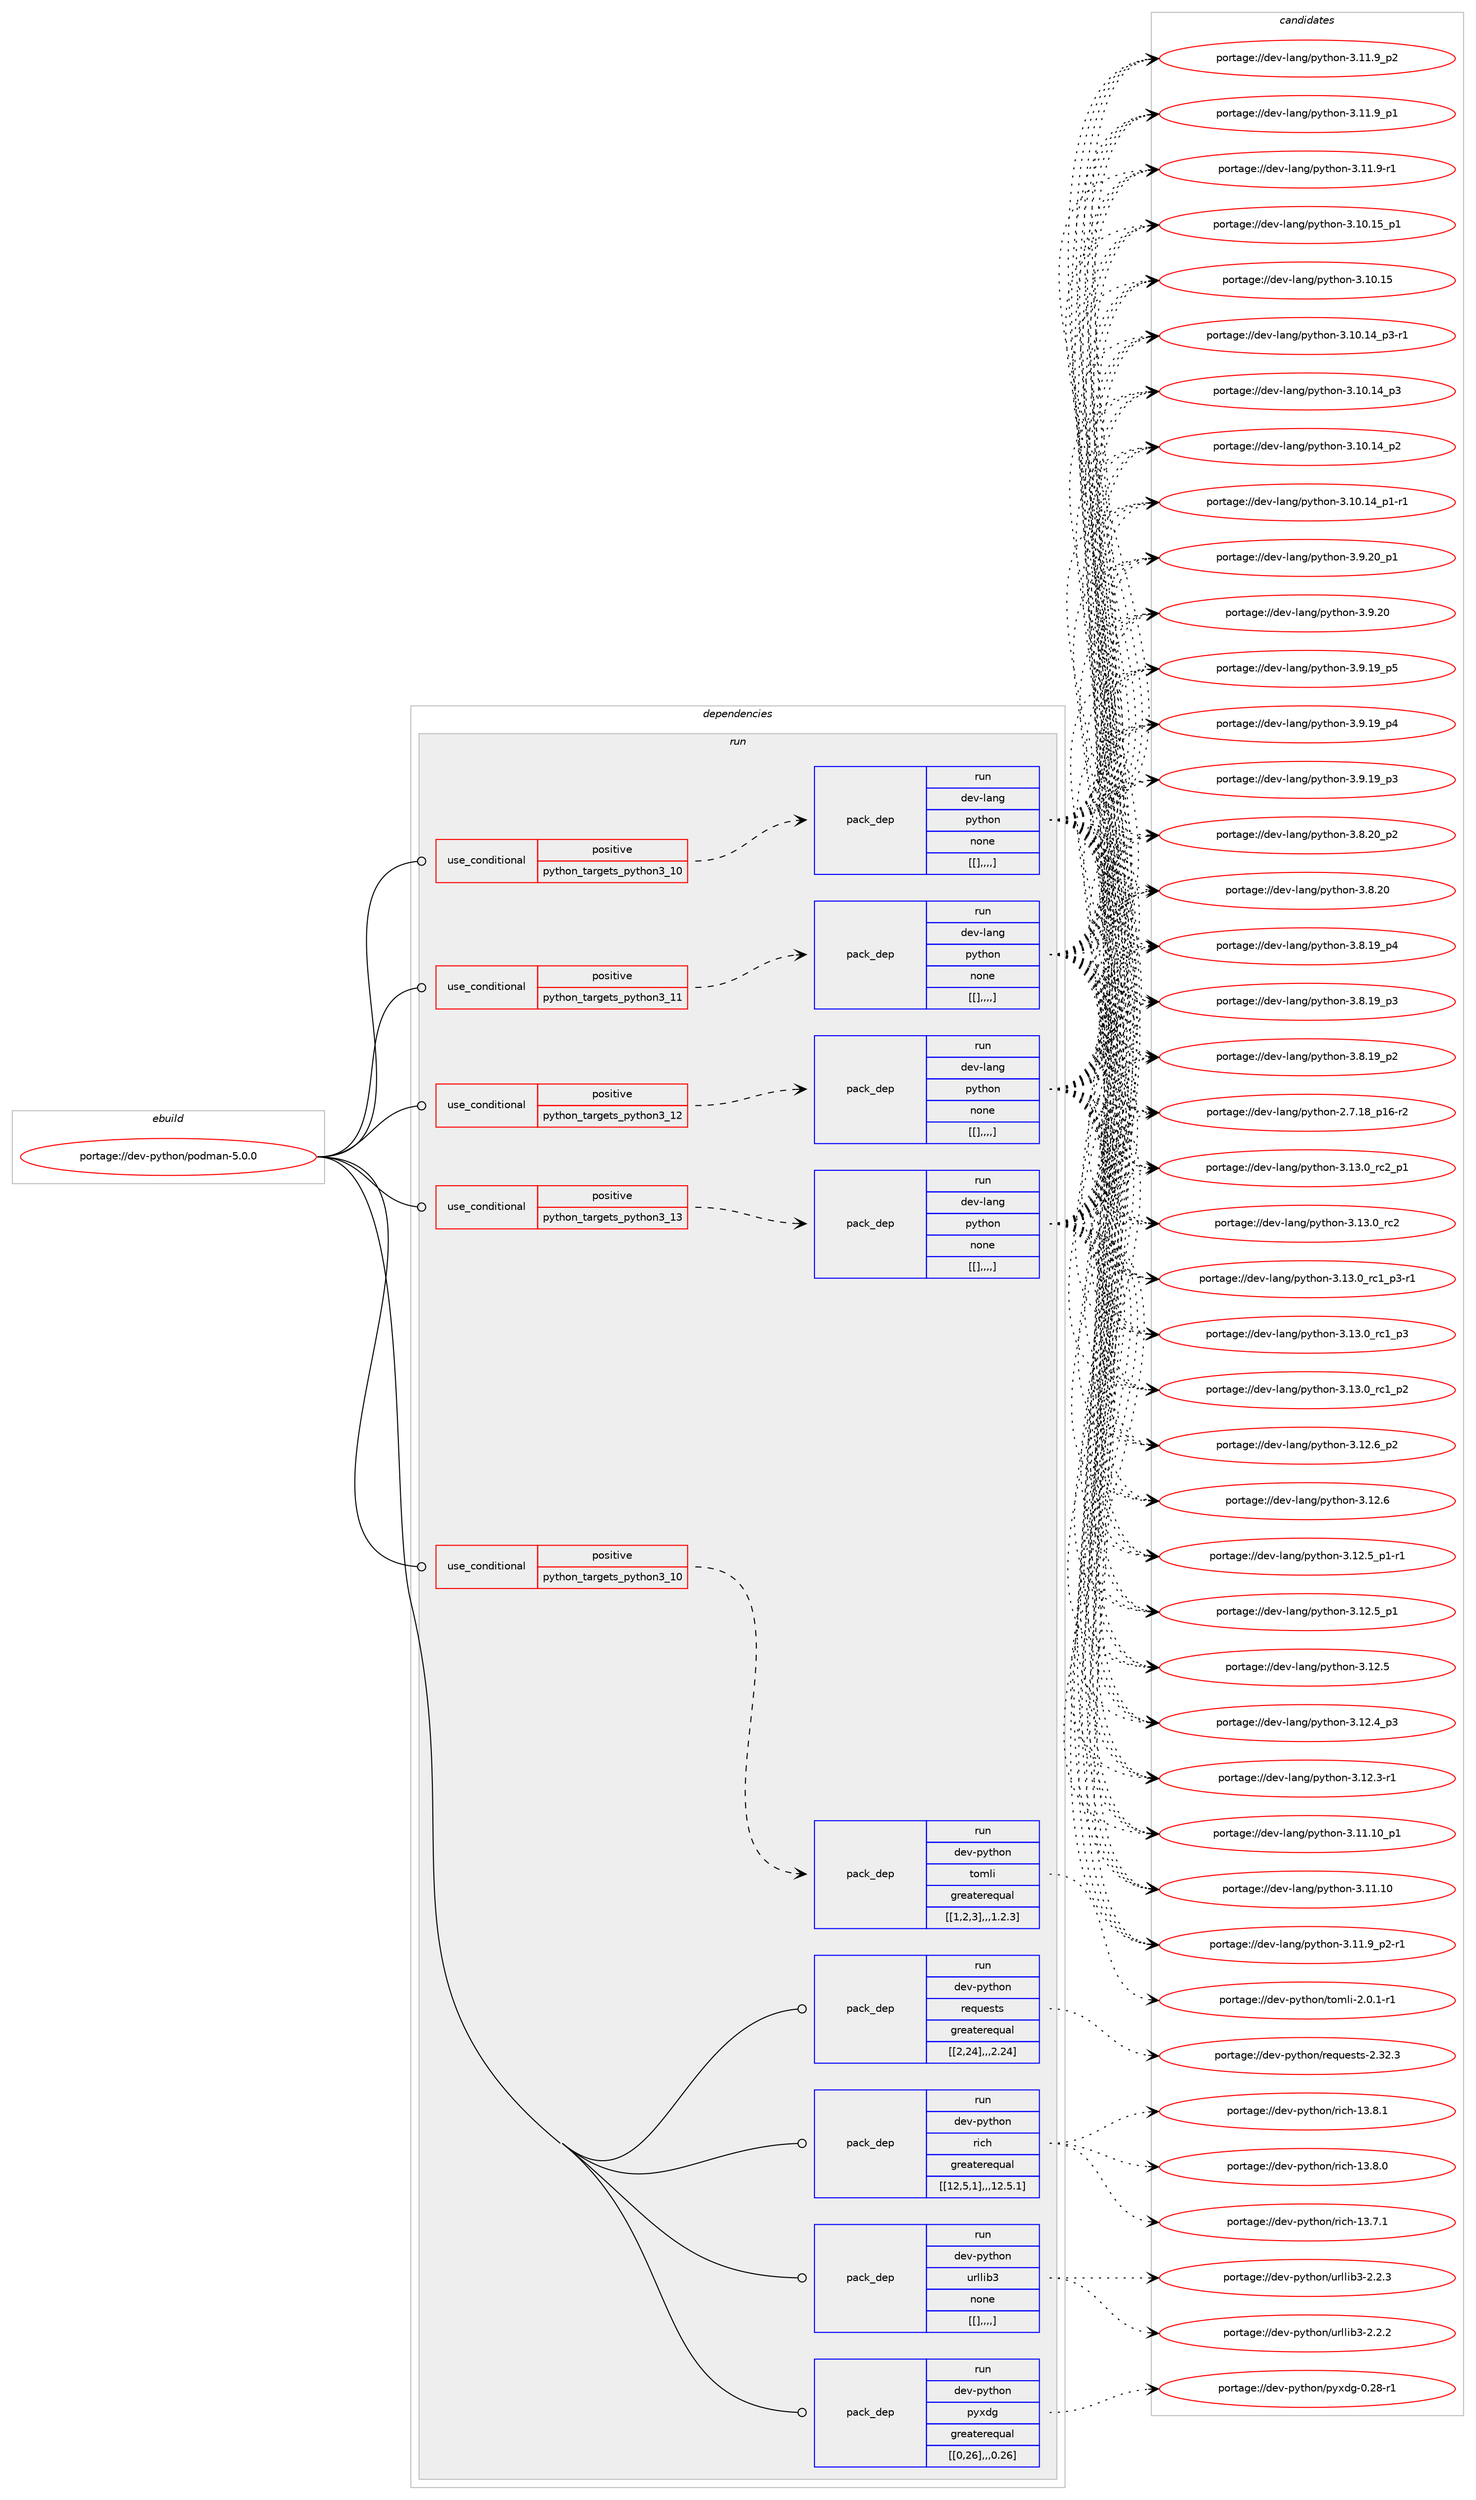 digraph prolog {

# *************
# Graph options
# *************

newrank=true;
concentrate=true;
compound=true;
graph [rankdir=LR,fontname=Helvetica,fontsize=10,ranksep=1.5];#, ranksep=2.5, nodesep=0.2];
edge  [arrowhead=vee];
node  [fontname=Helvetica,fontsize=10];

# **********
# The ebuild
# **********

subgraph cluster_leftcol {
color=gray;
label=<<i>ebuild</i>>;
id [label="portage://dev-python/podman-5.0.0", color=red, width=4, href="../dev-python/podman-5.0.0.svg"];
}

# ****************
# The dependencies
# ****************

subgraph cluster_midcol {
color=gray;
label=<<i>dependencies</i>>;
subgraph cluster_compile {
fillcolor="#eeeeee";
style=filled;
label=<<i>compile</i>>;
}
subgraph cluster_compileandrun {
fillcolor="#eeeeee";
style=filled;
label=<<i>compile and run</i>>;
}
subgraph cluster_run {
fillcolor="#eeeeee";
style=filled;
label=<<i>run</i>>;
subgraph cond37554 {
dependency157190 [label=<<TABLE BORDER="0" CELLBORDER="1" CELLSPACING="0" CELLPADDING="4"><TR><TD ROWSPAN="3" CELLPADDING="10">use_conditional</TD></TR><TR><TD>positive</TD></TR><TR><TD>python_targets_python3_10</TD></TR></TABLE>>, shape=none, color=red];
subgraph pack118419 {
dependency157191 [label=<<TABLE BORDER="0" CELLBORDER="1" CELLSPACING="0" CELLPADDING="4" WIDTH="220"><TR><TD ROWSPAN="6" CELLPADDING="30">pack_dep</TD></TR><TR><TD WIDTH="110">run</TD></TR><TR><TD>dev-lang</TD></TR><TR><TD>python</TD></TR><TR><TD>none</TD></TR><TR><TD>[[],,,,]</TD></TR></TABLE>>, shape=none, color=blue];
}
dependency157190:e -> dependency157191:w [weight=20,style="dashed",arrowhead="vee"];
}
id:e -> dependency157190:w [weight=20,style="solid",arrowhead="odot"];
subgraph cond37555 {
dependency157192 [label=<<TABLE BORDER="0" CELLBORDER="1" CELLSPACING="0" CELLPADDING="4"><TR><TD ROWSPAN="3" CELLPADDING="10">use_conditional</TD></TR><TR><TD>positive</TD></TR><TR><TD>python_targets_python3_10</TD></TR></TABLE>>, shape=none, color=red];
subgraph pack118420 {
dependency157193 [label=<<TABLE BORDER="0" CELLBORDER="1" CELLSPACING="0" CELLPADDING="4" WIDTH="220"><TR><TD ROWSPAN="6" CELLPADDING="30">pack_dep</TD></TR><TR><TD WIDTH="110">run</TD></TR><TR><TD>dev-python</TD></TR><TR><TD>tomli</TD></TR><TR><TD>greaterequal</TD></TR><TR><TD>[[1,2,3],,,1.2.3]</TD></TR></TABLE>>, shape=none, color=blue];
}
dependency157192:e -> dependency157193:w [weight=20,style="dashed",arrowhead="vee"];
}
id:e -> dependency157192:w [weight=20,style="solid",arrowhead="odot"];
subgraph cond37556 {
dependency157194 [label=<<TABLE BORDER="0" CELLBORDER="1" CELLSPACING="0" CELLPADDING="4"><TR><TD ROWSPAN="3" CELLPADDING="10">use_conditional</TD></TR><TR><TD>positive</TD></TR><TR><TD>python_targets_python3_11</TD></TR></TABLE>>, shape=none, color=red];
subgraph pack118421 {
dependency157195 [label=<<TABLE BORDER="0" CELLBORDER="1" CELLSPACING="0" CELLPADDING="4" WIDTH="220"><TR><TD ROWSPAN="6" CELLPADDING="30">pack_dep</TD></TR><TR><TD WIDTH="110">run</TD></TR><TR><TD>dev-lang</TD></TR><TR><TD>python</TD></TR><TR><TD>none</TD></TR><TR><TD>[[],,,,]</TD></TR></TABLE>>, shape=none, color=blue];
}
dependency157194:e -> dependency157195:w [weight=20,style="dashed",arrowhead="vee"];
}
id:e -> dependency157194:w [weight=20,style="solid",arrowhead="odot"];
subgraph cond37557 {
dependency157196 [label=<<TABLE BORDER="0" CELLBORDER="1" CELLSPACING="0" CELLPADDING="4"><TR><TD ROWSPAN="3" CELLPADDING="10">use_conditional</TD></TR><TR><TD>positive</TD></TR><TR><TD>python_targets_python3_12</TD></TR></TABLE>>, shape=none, color=red];
subgraph pack118422 {
dependency157197 [label=<<TABLE BORDER="0" CELLBORDER="1" CELLSPACING="0" CELLPADDING="4" WIDTH="220"><TR><TD ROWSPAN="6" CELLPADDING="30">pack_dep</TD></TR><TR><TD WIDTH="110">run</TD></TR><TR><TD>dev-lang</TD></TR><TR><TD>python</TD></TR><TR><TD>none</TD></TR><TR><TD>[[],,,,]</TD></TR></TABLE>>, shape=none, color=blue];
}
dependency157196:e -> dependency157197:w [weight=20,style="dashed",arrowhead="vee"];
}
id:e -> dependency157196:w [weight=20,style="solid",arrowhead="odot"];
subgraph cond37558 {
dependency157198 [label=<<TABLE BORDER="0" CELLBORDER="1" CELLSPACING="0" CELLPADDING="4"><TR><TD ROWSPAN="3" CELLPADDING="10">use_conditional</TD></TR><TR><TD>positive</TD></TR><TR><TD>python_targets_python3_13</TD></TR></TABLE>>, shape=none, color=red];
subgraph pack118423 {
dependency157199 [label=<<TABLE BORDER="0" CELLBORDER="1" CELLSPACING="0" CELLPADDING="4" WIDTH="220"><TR><TD ROWSPAN="6" CELLPADDING="30">pack_dep</TD></TR><TR><TD WIDTH="110">run</TD></TR><TR><TD>dev-lang</TD></TR><TR><TD>python</TD></TR><TR><TD>none</TD></TR><TR><TD>[[],,,,]</TD></TR></TABLE>>, shape=none, color=blue];
}
dependency157198:e -> dependency157199:w [weight=20,style="dashed",arrowhead="vee"];
}
id:e -> dependency157198:w [weight=20,style="solid",arrowhead="odot"];
subgraph pack118424 {
dependency157200 [label=<<TABLE BORDER="0" CELLBORDER="1" CELLSPACING="0" CELLPADDING="4" WIDTH="220"><TR><TD ROWSPAN="6" CELLPADDING="30">pack_dep</TD></TR><TR><TD WIDTH="110">run</TD></TR><TR><TD>dev-python</TD></TR><TR><TD>pyxdg</TD></TR><TR><TD>greaterequal</TD></TR><TR><TD>[[0,26],,,0.26]</TD></TR></TABLE>>, shape=none, color=blue];
}
id:e -> dependency157200:w [weight=20,style="solid",arrowhead="odot"];
subgraph pack118425 {
dependency157201 [label=<<TABLE BORDER="0" CELLBORDER="1" CELLSPACING="0" CELLPADDING="4" WIDTH="220"><TR><TD ROWSPAN="6" CELLPADDING="30">pack_dep</TD></TR><TR><TD WIDTH="110">run</TD></TR><TR><TD>dev-python</TD></TR><TR><TD>requests</TD></TR><TR><TD>greaterequal</TD></TR><TR><TD>[[2,24],,,2.24]</TD></TR></TABLE>>, shape=none, color=blue];
}
id:e -> dependency157201:w [weight=20,style="solid",arrowhead="odot"];
subgraph pack118426 {
dependency157202 [label=<<TABLE BORDER="0" CELLBORDER="1" CELLSPACING="0" CELLPADDING="4" WIDTH="220"><TR><TD ROWSPAN="6" CELLPADDING="30">pack_dep</TD></TR><TR><TD WIDTH="110">run</TD></TR><TR><TD>dev-python</TD></TR><TR><TD>rich</TD></TR><TR><TD>greaterequal</TD></TR><TR><TD>[[12,5,1],,,12.5.1]</TD></TR></TABLE>>, shape=none, color=blue];
}
id:e -> dependency157202:w [weight=20,style="solid",arrowhead="odot"];
subgraph pack118427 {
dependency157203 [label=<<TABLE BORDER="0" CELLBORDER="1" CELLSPACING="0" CELLPADDING="4" WIDTH="220"><TR><TD ROWSPAN="6" CELLPADDING="30">pack_dep</TD></TR><TR><TD WIDTH="110">run</TD></TR><TR><TD>dev-python</TD></TR><TR><TD>urllib3</TD></TR><TR><TD>none</TD></TR><TR><TD>[[],,,,]</TD></TR></TABLE>>, shape=none, color=blue];
}
id:e -> dependency157203:w [weight=20,style="solid",arrowhead="odot"];
}
}

# **************
# The candidates
# **************

subgraph cluster_choices {
rank=same;
color=gray;
label=<<i>candidates</i>>;

subgraph choice118419 {
color=black;
nodesep=1;
choice100101118451089711010347112121116104111110455146495146489511499509511249 [label="portage://dev-lang/python-3.13.0_rc2_p1", color=red, width=4,href="../dev-lang/python-3.13.0_rc2_p1.svg"];
choice10010111845108971101034711212111610411111045514649514648951149950 [label="portage://dev-lang/python-3.13.0_rc2", color=red, width=4,href="../dev-lang/python-3.13.0_rc2.svg"];
choice1001011184510897110103471121211161041111104551464951464895114994995112514511449 [label="portage://dev-lang/python-3.13.0_rc1_p3-r1", color=red, width=4,href="../dev-lang/python-3.13.0_rc1_p3-r1.svg"];
choice100101118451089711010347112121116104111110455146495146489511499499511251 [label="portage://dev-lang/python-3.13.0_rc1_p3", color=red, width=4,href="../dev-lang/python-3.13.0_rc1_p3.svg"];
choice100101118451089711010347112121116104111110455146495146489511499499511250 [label="portage://dev-lang/python-3.13.0_rc1_p2", color=red, width=4,href="../dev-lang/python-3.13.0_rc1_p2.svg"];
choice100101118451089711010347112121116104111110455146495046549511250 [label="portage://dev-lang/python-3.12.6_p2", color=red, width=4,href="../dev-lang/python-3.12.6_p2.svg"];
choice10010111845108971101034711212111610411111045514649504654 [label="portage://dev-lang/python-3.12.6", color=red, width=4,href="../dev-lang/python-3.12.6.svg"];
choice1001011184510897110103471121211161041111104551464950465395112494511449 [label="portage://dev-lang/python-3.12.5_p1-r1", color=red, width=4,href="../dev-lang/python-3.12.5_p1-r1.svg"];
choice100101118451089711010347112121116104111110455146495046539511249 [label="portage://dev-lang/python-3.12.5_p1", color=red, width=4,href="../dev-lang/python-3.12.5_p1.svg"];
choice10010111845108971101034711212111610411111045514649504653 [label="portage://dev-lang/python-3.12.5", color=red, width=4,href="../dev-lang/python-3.12.5.svg"];
choice100101118451089711010347112121116104111110455146495046529511251 [label="portage://dev-lang/python-3.12.4_p3", color=red, width=4,href="../dev-lang/python-3.12.4_p3.svg"];
choice100101118451089711010347112121116104111110455146495046514511449 [label="portage://dev-lang/python-3.12.3-r1", color=red, width=4,href="../dev-lang/python-3.12.3-r1.svg"];
choice10010111845108971101034711212111610411111045514649494649489511249 [label="portage://dev-lang/python-3.11.10_p1", color=red, width=4,href="../dev-lang/python-3.11.10_p1.svg"];
choice1001011184510897110103471121211161041111104551464949464948 [label="portage://dev-lang/python-3.11.10", color=red, width=4,href="../dev-lang/python-3.11.10.svg"];
choice1001011184510897110103471121211161041111104551464949465795112504511449 [label="portage://dev-lang/python-3.11.9_p2-r1", color=red, width=4,href="../dev-lang/python-3.11.9_p2-r1.svg"];
choice100101118451089711010347112121116104111110455146494946579511250 [label="portage://dev-lang/python-3.11.9_p2", color=red, width=4,href="../dev-lang/python-3.11.9_p2.svg"];
choice100101118451089711010347112121116104111110455146494946579511249 [label="portage://dev-lang/python-3.11.9_p1", color=red, width=4,href="../dev-lang/python-3.11.9_p1.svg"];
choice100101118451089711010347112121116104111110455146494946574511449 [label="portage://dev-lang/python-3.11.9-r1", color=red, width=4,href="../dev-lang/python-3.11.9-r1.svg"];
choice10010111845108971101034711212111610411111045514649484649539511249 [label="portage://dev-lang/python-3.10.15_p1", color=red, width=4,href="../dev-lang/python-3.10.15_p1.svg"];
choice1001011184510897110103471121211161041111104551464948464953 [label="portage://dev-lang/python-3.10.15", color=red, width=4,href="../dev-lang/python-3.10.15.svg"];
choice100101118451089711010347112121116104111110455146494846495295112514511449 [label="portage://dev-lang/python-3.10.14_p3-r1", color=red, width=4,href="../dev-lang/python-3.10.14_p3-r1.svg"];
choice10010111845108971101034711212111610411111045514649484649529511251 [label="portage://dev-lang/python-3.10.14_p3", color=red, width=4,href="../dev-lang/python-3.10.14_p3.svg"];
choice10010111845108971101034711212111610411111045514649484649529511250 [label="portage://dev-lang/python-3.10.14_p2", color=red, width=4,href="../dev-lang/python-3.10.14_p2.svg"];
choice100101118451089711010347112121116104111110455146494846495295112494511449 [label="portage://dev-lang/python-3.10.14_p1-r1", color=red, width=4,href="../dev-lang/python-3.10.14_p1-r1.svg"];
choice100101118451089711010347112121116104111110455146574650489511249 [label="portage://dev-lang/python-3.9.20_p1", color=red, width=4,href="../dev-lang/python-3.9.20_p1.svg"];
choice10010111845108971101034711212111610411111045514657465048 [label="portage://dev-lang/python-3.9.20", color=red, width=4,href="../dev-lang/python-3.9.20.svg"];
choice100101118451089711010347112121116104111110455146574649579511253 [label="portage://dev-lang/python-3.9.19_p5", color=red, width=4,href="../dev-lang/python-3.9.19_p5.svg"];
choice100101118451089711010347112121116104111110455146574649579511252 [label="portage://dev-lang/python-3.9.19_p4", color=red, width=4,href="../dev-lang/python-3.9.19_p4.svg"];
choice100101118451089711010347112121116104111110455146574649579511251 [label="portage://dev-lang/python-3.9.19_p3", color=red, width=4,href="../dev-lang/python-3.9.19_p3.svg"];
choice100101118451089711010347112121116104111110455146564650489511250 [label="portage://dev-lang/python-3.8.20_p2", color=red, width=4,href="../dev-lang/python-3.8.20_p2.svg"];
choice10010111845108971101034711212111610411111045514656465048 [label="portage://dev-lang/python-3.8.20", color=red, width=4,href="../dev-lang/python-3.8.20.svg"];
choice100101118451089711010347112121116104111110455146564649579511252 [label="portage://dev-lang/python-3.8.19_p4", color=red, width=4,href="../dev-lang/python-3.8.19_p4.svg"];
choice100101118451089711010347112121116104111110455146564649579511251 [label="portage://dev-lang/python-3.8.19_p3", color=red, width=4,href="../dev-lang/python-3.8.19_p3.svg"];
choice100101118451089711010347112121116104111110455146564649579511250 [label="portage://dev-lang/python-3.8.19_p2", color=red, width=4,href="../dev-lang/python-3.8.19_p2.svg"];
choice100101118451089711010347112121116104111110455046554649569511249544511450 [label="portage://dev-lang/python-2.7.18_p16-r2", color=red, width=4,href="../dev-lang/python-2.7.18_p16-r2.svg"];
dependency157191:e -> choice100101118451089711010347112121116104111110455146495146489511499509511249:w [style=dotted,weight="100"];
dependency157191:e -> choice10010111845108971101034711212111610411111045514649514648951149950:w [style=dotted,weight="100"];
dependency157191:e -> choice1001011184510897110103471121211161041111104551464951464895114994995112514511449:w [style=dotted,weight="100"];
dependency157191:e -> choice100101118451089711010347112121116104111110455146495146489511499499511251:w [style=dotted,weight="100"];
dependency157191:e -> choice100101118451089711010347112121116104111110455146495146489511499499511250:w [style=dotted,weight="100"];
dependency157191:e -> choice100101118451089711010347112121116104111110455146495046549511250:w [style=dotted,weight="100"];
dependency157191:e -> choice10010111845108971101034711212111610411111045514649504654:w [style=dotted,weight="100"];
dependency157191:e -> choice1001011184510897110103471121211161041111104551464950465395112494511449:w [style=dotted,weight="100"];
dependency157191:e -> choice100101118451089711010347112121116104111110455146495046539511249:w [style=dotted,weight="100"];
dependency157191:e -> choice10010111845108971101034711212111610411111045514649504653:w [style=dotted,weight="100"];
dependency157191:e -> choice100101118451089711010347112121116104111110455146495046529511251:w [style=dotted,weight="100"];
dependency157191:e -> choice100101118451089711010347112121116104111110455146495046514511449:w [style=dotted,weight="100"];
dependency157191:e -> choice10010111845108971101034711212111610411111045514649494649489511249:w [style=dotted,weight="100"];
dependency157191:e -> choice1001011184510897110103471121211161041111104551464949464948:w [style=dotted,weight="100"];
dependency157191:e -> choice1001011184510897110103471121211161041111104551464949465795112504511449:w [style=dotted,weight="100"];
dependency157191:e -> choice100101118451089711010347112121116104111110455146494946579511250:w [style=dotted,weight="100"];
dependency157191:e -> choice100101118451089711010347112121116104111110455146494946579511249:w [style=dotted,weight="100"];
dependency157191:e -> choice100101118451089711010347112121116104111110455146494946574511449:w [style=dotted,weight="100"];
dependency157191:e -> choice10010111845108971101034711212111610411111045514649484649539511249:w [style=dotted,weight="100"];
dependency157191:e -> choice1001011184510897110103471121211161041111104551464948464953:w [style=dotted,weight="100"];
dependency157191:e -> choice100101118451089711010347112121116104111110455146494846495295112514511449:w [style=dotted,weight="100"];
dependency157191:e -> choice10010111845108971101034711212111610411111045514649484649529511251:w [style=dotted,weight="100"];
dependency157191:e -> choice10010111845108971101034711212111610411111045514649484649529511250:w [style=dotted,weight="100"];
dependency157191:e -> choice100101118451089711010347112121116104111110455146494846495295112494511449:w [style=dotted,weight="100"];
dependency157191:e -> choice100101118451089711010347112121116104111110455146574650489511249:w [style=dotted,weight="100"];
dependency157191:e -> choice10010111845108971101034711212111610411111045514657465048:w [style=dotted,weight="100"];
dependency157191:e -> choice100101118451089711010347112121116104111110455146574649579511253:w [style=dotted,weight="100"];
dependency157191:e -> choice100101118451089711010347112121116104111110455146574649579511252:w [style=dotted,weight="100"];
dependency157191:e -> choice100101118451089711010347112121116104111110455146574649579511251:w [style=dotted,weight="100"];
dependency157191:e -> choice100101118451089711010347112121116104111110455146564650489511250:w [style=dotted,weight="100"];
dependency157191:e -> choice10010111845108971101034711212111610411111045514656465048:w [style=dotted,weight="100"];
dependency157191:e -> choice100101118451089711010347112121116104111110455146564649579511252:w [style=dotted,weight="100"];
dependency157191:e -> choice100101118451089711010347112121116104111110455146564649579511251:w [style=dotted,weight="100"];
dependency157191:e -> choice100101118451089711010347112121116104111110455146564649579511250:w [style=dotted,weight="100"];
dependency157191:e -> choice100101118451089711010347112121116104111110455046554649569511249544511450:w [style=dotted,weight="100"];
}
subgraph choice118420 {
color=black;
nodesep=1;
choice10010111845112121116104111110471161111091081054550464846494511449 [label="portage://dev-python/tomli-2.0.1-r1", color=red, width=4,href="../dev-python/tomli-2.0.1-r1.svg"];
dependency157193:e -> choice10010111845112121116104111110471161111091081054550464846494511449:w [style=dotted,weight="100"];
}
subgraph choice118421 {
color=black;
nodesep=1;
choice100101118451089711010347112121116104111110455146495146489511499509511249 [label="portage://dev-lang/python-3.13.0_rc2_p1", color=red, width=4,href="../dev-lang/python-3.13.0_rc2_p1.svg"];
choice10010111845108971101034711212111610411111045514649514648951149950 [label="portage://dev-lang/python-3.13.0_rc2", color=red, width=4,href="../dev-lang/python-3.13.0_rc2.svg"];
choice1001011184510897110103471121211161041111104551464951464895114994995112514511449 [label="portage://dev-lang/python-3.13.0_rc1_p3-r1", color=red, width=4,href="../dev-lang/python-3.13.0_rc1_p3-r1.svg"];
choice100101118451089711010347112121116104111110455146495146489511499499511251 [label="portage://dev-lang/python-3.13.0_rc1_p3", color=red, width=4,href="../dev-lang/python-3.13.0_rc1_p3.svg"];
choice100101118451089711010347112121116104111110455146495146489511499499511250 [label="portage://dev-lang/python-3.13.0_rc1_p2", color=red, width=4,href="../dev-lang/python-3.13.0_rc1_p2.svg"];
choice100101118451089711010347112121116104111110455146495046549511250 [label="portage://dev-lang/python-3.12.6_p2", color=red, width=4,href="../dev-lang/python-3.12.6_p2.svg"];
choice10010111845108971101034711212111610411111045514649504654 [label="portage://dev-lang/python-3.12.6", color=red, width=4,href="../dev-lang/python-3.12.6.svg"];
choice1001011184510897110103471121211161041111104551464950465395112494511449 [label="portage://dev-lang/python-3.12.5_p1-r1", color=red, width=4,href="../dev-lang/python-3.12.5_p1-r1.svg"];
choice100101118451089711010347112121116104111110455146495046539511249 [label="portage://dev-lang/python-3.12.5_p1", color=red, width=4,href="../dev-lang/python-3.12.5_p1.svg"];
choice10010111845108971101034711212111610411111045514649504653 [label="portage://dev-lang/python-3.12.5", color=red, width=4,href="../dev-lang/python-3.12.5.svg"];
choice100101118451089711010347112121116104111110455146495046529511251 [label="portage://dev-lang/python-3.12.4_p3", color=red, width=4,href="../dev-lang/python-3.12.4_p3.svg"];
choice100101118451089711010347112121116104111110455146495046514511449 [label="portage://dev-lang/python-3.12.3-r1", color=red, width=4,href="../dev-lang/python-3.12.3-r1.svg"];
choice10010111845108971101034711212111610411111045514649494649489511249 [label="portage://dev-lang/python-3.11.10_p1", color=red, width=4,href="../dev-lang/python-3.11.10_p1.svg"];
choice1001011184510897110103471121211161041111104551464949464948 [label="portage://dev-lang/python-3.11.10", color=red, width=4,href="../dev-lang/python-3.11.10.svg"];
choice1001011184510897110103471121211161041111104551464949465795112504511449 [label="portage://dev-lang/python-3.11.9_p2-r1", color=red, width=4,href="../dev-lang/python-3.11.9_p2-r1.svg"];
choice100101118451089711010347112121116104111110455146494946579511250 [label="portage://dev-lang/python-3.11.9_p2", color=red, width=4,href="../dev-lang/python-3.11.9_p2.svg"];
choice100101118451089711010347112121116104111110455146494946579511249 [label="portage://dev-lang/python-3.11.9_p1", color=red, width=4,href="../dev-lang/python-3.11.9_p1.svg"];
choice100101118451089711010347112121116104111110455146494946574511449 [label="portage://dev-lang/python-3.11.9-r1", color=red, width=4,href="../dev-lang/python-3.11.9-r1.svg"];
choice10010111845108971101034711212111610411111045514649484649539511249 [label="portage://dev-lang/python-3.10.15_p1", color=red, width=4,href="../dev-lang/python-3.10.15_p1.svg"];
choice1001011184510897110103471121211161041111104551464948464953 [label="portage://dev-lang/python-3.10.15", color=red, width=4,href="../dev-lang/python-3.10.15.svg"];
choice100101118451089711010347112121116104111110455146494846495295112514511449 [label="portage://dev-lang/python-3.10.14_p3-r1", color=red, width=4,href="../dev-lang/python-3.10.14_p3-r1.svg"];
choice10010111845108971101034711212111610411111045514649484649529511251 [label="portage://dev-lang/python-3.10.14_p3", color=red, width=4,href="../dev-lang/python-3.10.14_p3.svg"];
choice10010111845108971101034711212111610411111045514649484649529511250 [label="portage://dev-lang/python-3.10.14_p2", color=red, width=4,href="../dev-lang/python-3.10.14_p2.svg"];
choice100101118451089711010347112121116104111110455146494846495295112494511449 [label="portage://dev-lang/python-3.10.14_p1-r1", color=red, width=4,href="../dev-lang/python-3.10.14_p1-r1.svg"];
choice100101118451089711010347112121116104111110455146574650489511249 [label="portage://dev-lang/python-3.9.20_p1", color=red, width=4,href="../dev-lang/python-3.9.20_p1.svg"];
choice10010111845108971101034711212111610411111045514657465048 [label="portage://dev-lang/python-3.9.20", color=red, width=4,href="../dev-lang/python-3.9.20.svg"];
choice100101118451089711010347112121116104111110455146574649579511253 [label="portage://dev-lang/python-3.9.19_p5", color=red, width=4,href="../dev-lang/python-3.9.19_p5.svg"];
choice100101118451089711010347112121116104111110455146574649579511252 [label="portage://dev-lang/python-3.9.19_p4", color=red, width=4,href="../dev-lang/python-3.9.19_p4.svg"];
choice100101118451089711010347112121116104111110455146574649579511251 [label="portage://dev-lang/python-3.9.19_p3", color=red, width=4,href="../dev-lang/python-3.9.19_p3.svg"];
choice100101118451089711010347112121116104111110455146564650489511250 [label="portage://dev-lang/python-3.8.20_p2", color=red, width=4,href="../dev-lang/python-3.8.20_p2.svg"];
choice10010111845108971101034711212111610411111045514656465048 [label="portage://dev-lang/python-3.8.20", color=red, width=4,href="../dev-lang/python-3.8.20.svg"];
choice100101118451089711010347112121116104111110455146564649579511252 [label="portage://dev-lang/python-3.8.19_p4", color=red, width=4,href="../dev-lang/python-3.8.19_p4.svg"];
choice100101118451089711010347112121116104111110455146564649579511251 [label="portage://dev-lang/python-3.8.19_p3", color=red, width=4,href="../dev-lang/python-3.8.19_p3.svg"];
choice100101118451089711010347112121116104111110455146564649579511250 [label="portage://dev-lang/python-3.8.19_p2", color=red, width=4,href="../dev-lang/python-3.8.19_p2.svg"];
choice100101118451089711010347112121116104111110455046554649569511249544511450 [label="portage://dev-lang/python-2.7.18_p16-r2", color=red, width=4,href="../dev-lang/python-2.7.18_p16-r2.svg"];
dependency157195:e -> choice100101118451089711010347112121116104111110455146495146489511499509511249:w [style=dotted,weight="100"];
dependency157195:e -> choice10010111845108971101034711212111610411111045514649514648951149950:w [style=dotted,weight="100"];
dependency157195:e -> choice1001011184510897110103471121211161041111104551464951464895114994995112514511449:w [style=dotted,weight="100"];
dependency157195:e -> choice100101118451089711010347112121116104111110455146495146489511499499511251:w [style=dotted,weight="100"];
dependency157195:e -> choice100101118451089711010347112121116104111110455146495146489511499499511250:w [style=dotted,weight="100"];
dependency157195:e -> choice100101118451089711010347112121116104111110455146495046549511250:w [style=dotted,weight="100"];
dependency157195:e -> choice10010111845108971101034711212111610411111045514649504654:w [style=dotted,weight="100"];
dependency157195:e -> choice1001011184510897110103471121211161041111104551464950465395112494511449:w [style=dotted,weight="100"];
dependency157195:e -> choice100101118451089711010347112121116104111110455146495046539511249:w [style=dotted,weight="100"];
dependency157195:e -> choice10010111845108971101034711212111610411111045514649504653:w [style=dotted,weight="100"];
dependency157195:e -> choice100101118451089711010347112121116104111110455146495046529511251:w [style=dotted,weight="100"];
dependency157195:e -> choice100101118451089711010347112121116104111110455146495046514511449:w [style=dotted,weight="100"];
dependency157195:e -> choice10010111845108971101034711212111610411111045514649494649489511249:w [style=dotted,weight="100"];
dependency157195:e -> choice1001011184510897110103471121211161041111104551464949464948:w [style=dotted,weight="100"];
dependency157195:e -> choice1001011184510897110103471121211161041111104551464949465795112504511449:w [style=dotted,weight="100"];
dependency157195:e -> choice100101118451089711010347112121116104111110455146494946579511250:w [style=dotted,weight="100"];
dependency157195:e -> choice100101118451089711010347112121116104111110455146494946579511249:w [style=dotted,weight="100"];
dependency157195:e -> choice100101118451089711010347112121116104111110455146494946574511449:w [style=dotted,weight="100"];
dependency157195:e -> choice10010111845108971101034711212111610411111045514649484649539511249:w [style=dotted,weight="100"];
dependency157195:e -> choice1001011184510897110103471121211161041111104551464948464953:w [style=dotted,weight="100"];
dependency157195:e -> choice100101118451089711010347112121116104111110455146494846495295112514511449:w [style=dotted,weight="100"];
dependency157195:e -> choice10010111845108971101034711212111610411111045514649484649529511251:w [style=dotted,weight="100"];
dependency157195:e -> choice10010111845108971101034711212111610411111045514649484649529511250:w [style=dotted,weight="100"];
dependency157195:e -> choice100101118451089711010347112121116104111110455146494846495295112494511449:w [style=dotted,weight="100"];
dependency157195:e -> choice100101118451089711010347112121116104111110455146574650489511249:w [style=dotted,weight="100"];
dependency157195:e -> choice10010111845108971101034711212111610411111045514657465048:w [style=dotted,weight="100"];
dependency157195:e -> choice100101118451089711010347112121116104111110455146574649579511253:w [style=dotted,weight="100"];
dependency157195:e -> choice100101118451089711010347112121116104111110455146574649579511252:w [style=dotted,weight="100"];
dependency157195:e -> choice100101118451089711010347112121116104111110455146574649579511251:w [style=dotted,weight="100"];
dependency157195:e -> choice100101118451089711010347112121116104111110455146564650489511250:w [style=dotted,weight="100"];
dependency157195:e -> choice10010111845108971101034711212111610411111045514656465048:w [style=dotted,weight="100"];
dependency157195:e -> choice100101118451089711010347112121116104111110455146564649579511252:w [style=dotted,weight="100"];
dependency157195:e -> choice100101118451089711010347112121116104111110455146564649579511251:w [style=dotted,weight="100"];
dependency157195:e -> choice100101118451089711010347112121116104111110455146564649579511250:w [style=dotted,weight="100"];
dependency157195:e -> choice100101118451089711010347112121116104111110455046554649569511249544511450:w [style=dotted,weight="100"];
}
subgraph choice118422 {
color=black;
nodesep=1;
choice100101118451089711010347112121116104111110455146495146489511499509511249 [label="portage://dev-lang/python-3.13.0_rc2_p1", color=red, width=4,href="../dev-lang/python-3.13.0_rc2_p1.svg"];
choice10010111845108971101034711212111610411111045514649514648951149950 [label="portage://dev-lang/python-3.13.0_rc2", color=red, width=4,href="../dev-lang/python-3.13.0_rc2.svg"];
choice1001011184510897110103471121211161041111104551464951464895114994995112514511449 [label="portage://dev-lang/python-3.13.0_rc1_p3-r1", color=red, width=4,href="../dev-lang/python-3.13.0_rc1_p3-r1.svg"];
choice100101118451089711010347112121116104111110455146495146489511499499511251 [label="portage://dev-lang/python-3.13.0_rc1_p3", color=red, width=4,href="../dev-lang/python-3.13.0_rc1_p3.svg"];
choice100101118451089711010347112121116104111110455146495146489511499499511250 [label="portage://dev-lang/python-3.13.0_rc1_p2", color=red, width=4,href="../dev-lang/python-3.13.0_rc1_p2.svg"];
choice100101118451089711010347112121116104111110455146495046549511250 [label="portage://dev-lang/python-3.12.6_p2", color=red, width=4,href="../dev-lang/python-3.12.6_p2.svg"];
choice10010111845108971101034711212111610411111045514649504654 [label="portage://dev-lang/python-3.12.6", color=red, width=4,href="../dev-lang/python-3.12.6.svg"];
choice1001011184510897110103471121211161041111104551464950465395112494511449 [label="portage://dev-lang/python-3.12.5_p1-r1", color=red, width=4,href="../dev-lang/python-3.12.5_p1-r1.svg"];
choice100101118451089711010347112121116104111110455146495046539511249 [label="portage://dev-lang/python-3.12.5_p1", color=red, width=4,href="../dev-lang/python-3.12.5_p1.svg"];
choice10010111845108971101034711212111610411111045514649504653 [label="portage://dev-lang/python-3.12.5", color=red, width=4,href="../dev-lang/python-3.12.5.svg"];
choice100101118451089711010347112121116104111110455146495046529511251 [label="portage://dev-lang/python-3.12.4_p3", color=red, width=4,href="../dev-lang/python-3.12.4_p3.svg"];
choice100101118451089711010347112121116104111110455146495046514511449 [label="portage://dev-lang/python-3.12.3-r1", color=red, width=4,href="../dev-lang/python-3.12.3-r1.svg"];
choice10010111845108971101034711212111610411111045514649494649489511249 [label="portage://dev-lang/python-3.11.10_p1", color=red, width=4,href="../dev-lang/python-3.11.10_p1.svg"];
choice1001011184510897110103471121211161041111104551464949464948 [label="portage://dev-lang/python-3.11.10", color=red, width=4,href="../dev-lang/python-3.11.10.svg"];
choice1001011184510897110103471121211161041111104551464949465795112504511449 [label="portage://dev-lang/python-3.11.9_p2-r1", color=red, width=4,href="../dev-lang/python-3.11.9_p2-r1.svg"];
choice100101118451089711010347112121116104111110455146494946579511250 [label="portage://dev-lang/python-3.11.9_p2", color=red, width=4,href="../dev-lang/python-3.11.9_p2.svg"];
choice100101118451089711010347112121116104111110455146494946579511249 [label="portage://dev-lang/python-3.11.9_p1", color=red, width=4,href="../dev-lang/python-3.11.9_p1.svg"];
choice100101118451089711010347112121116104111110455146494946574511449 [label="portage://dev-lang/python-3.11.9-r1", color=red, width=4,href="../dev-lang/python-3.11.9-r1.svg"];
choice10010111845108971101034711212111610411111045514649484649539511249 [label="portage://dev-lang/python-3.10.15_p1", color=red, width=4,href="../dev-lang/python-3.10.15_p1.svg"];
choice1001011184510897110103471121211161041111104551464948464953 [label="portage://dev-lang/python-3.10.15", color=red, width=4,href="../dev-lang/python-3.10.15.svg"];
choice100101118451089711010347112121116104111110455146494846495295112514511449 [label="portage://dev-lang/python-3.10.14_p3-r1", color=red, width=4,href="../dev-lang/python-3.10.14_p3-r1.svg"];
choice10010111845108971101034711212111610411111045514649484649529511251 [label="portage://dev-lang/python-3.10.14_p3", color=red, width=4,href="../dev-lang/python-3.10.14_p3.svg"];
choice10010111845108971101034711212111610411111045514649484649529511250 [label="portage://dev-lang/python-3.10.14_p2", color=red, width=4,href="../dev-lang/python-3.10.14_p2.svg"];
choice100101118451089711010347112121116104111110455146494846495295112494511449 [label="portage://dev-lang/python-3.10.14_p1-r1", color=red, width=4,href="../dev-lang/python-3.10.14_p1-r1.svg"];
choice100101118451089711010347112121116104111110455146574650489511249 [label="portage://dev-lang/python-3.9.20_p1", color=red, width=4,href="../dev-lang/python-3.9.20_p1.svg"];
choice10010111845108971101034711212111610411111045514657465048 [label="portage://dev-lang/python-3.9.20", color=red, width=4,href="../dev-lang/python-3.9.20.svg"];
choice100101118451089711010347112121116104111110455146574649579511253 [label="portage://dev-lang/python-3.9.19_p5", color=red, width=4,href="../dev-lang/python-3.9.19_p5.svg"];
choice100101118451089711010347112121116104111110455146574649579511252 [label="portage://dev-lang/python-3.9.19_p4", color=red, width=4,href="../dev-lang/python-3.9.19_p4.svg"];
choice100101118451089711010347112121116104111110455146574649579511251 [label="portage://dev-lang/python-3.9.19_p3", color=red, width=4,href="../dev-lang/python-3.9.19_p3.svg"];
choice100101118451089711010347112121116104111110455146564650489511250 [label="portage://dev-lang/python-3.8.20_p2", color=red, width=4,href="../dev-lang/python-3.8.20_p2.svg"];
choice10010111845108971101034711212111610411111045514656465048 [label="portage://dev-lang/python-3.8.20", color=red, width=4,href="../dev-lang/python-3.8.20.svg"];
choice100101118451089711010347112121116104111110455146564649579511252 [label="portage://dev-lang/python-3.8.19_p4", color=red, width=4,href="../dev-lang/python-3.8.19_p4.svg"];
choice100101118451089711010347112121116104111110455146564649579511251 [label="portage://dev-lang/python-3.8.19_p3", color=red, width=4,href="../dev-lang/python-3.8.19_p3.svg"];
choice100101118451089711010347112121116104111110455146564649579511250 [label="portage://dev-lang/python-3.8.19_p2", color=red, width=4,href="../dev-lang/python-3.8.19_p2.svg"];
choice100101118451089711010347112121116104111110455046554649569511249544511450 [label="portage://dev-lang/python-2.7.18_p16-r2", color=red, width=4,href="../dev-lang/python-2.7.18_p16-r2.svg"];
dependency157197:e -> choice100101118451089711010347112121116104111110455146495146489511499509511249:w [style=dotted,weight="100"];
dependency157197:e -> choice10010111845108971101034711212111610411111045514649514648951149950:w [style=dotted,weight="100"];
dependency157197:e -> choice1001011184510897110103471121211161041111104551464951464895114994995112514511449:w [style=dotted,weight="100"];
dependency157197:e -> choice100101118451089711010347112121116104111110455146495146489511499499511251:w [style=dotted,weight="100"];
dependency157197:e -> choice100101118451089711010347112121116104111110455146495146489511499499511250:w [style=dotted,weight="100"];
dependency157197:e -> choice100101118451089711010347112121116104111110455146495046549511250:w [style=dotted,weight="100"];
dependency157197:e -> choice10010111845108971101034711212111610411111045514649504654:w [style=dotted,weight="100"];
dependency157197:e -> choice1001011184510897110103471121211161041111104551464950465395112494511449:w [style=dotted,weight="100"];
dependency157197:e -> choice100101118451089711010347112121116104111110455146495046539511249:w [style=dotted,weight="100"];
dependency157197:e -> choice10010111845108971101034711212111610411111045514649504653:w [style=dotted,weight="100"];
dependency157197:e -> choice100101118451089711010347112121116104111110455146495046529511251:w [style=dotted,weight="100"];
dependency157197:e -> choice100101118451089711010347112121116104111110455146495046514511449:w [style=dotted,weight="100"];
dependency157197:e -> choice10010111845108971101034711212111610411111045514649494649489511249:w [style=dotted,weight="100"];
dependency157197:e -> choice1001011184510897110103471121211161041111104551464949464948:w [style=dotted,weight="100"];
dependency157197:e -> choice1001011184510897110103471121211161041111104551464949465795112504511449:w [style=dotted,weight="100"];
dependency157197:e -> choice100101118451089711010347112121116104111110455146494946579511250:w [style=dotted,weight="100"];
dependency157197:e -> choice100101118451089711010347112121116104111110455146494946579511249:w [style=dotted,weight="100"];
dependency157197:e -> choice100101118451089711010347112121116104111110455146494946574511449:w [style=dotted,weight="100"];
dependency157197:e -> choice10010111845108971101034711212111610411111045514649484649539511249:w [style=dotted,weight="100"];
dependency157197:e -> choice1001011184510897110103471121211161041111104551464948464953:w [style=dotted,weight="100"];
dependency157197:e -> choice100101118451089711010347112121116104111110455146494846495295112514511449:w [style=dotted,weight="100"];
dependency157197:e -> choice10010111845108971101034711212111610411111045514649484649529511251:w [style=dotted,weight="100"];
dependency157197:e -> choice10010111845108971101034711212111610411111045514649484649529511250:w [style=dotted,weight="100"];
dependency157197:e -> choice100101118451089711010347112121116104111110455146494846495295112494511449:w [style=dotted,weight="100"];
dependency157197:e -> choice100101118451089711010347112121116104111110455146574650489511249:w [style=dotted,weight="100"];
dependency157197:e -> choice10010111845108971101034711212111610411111045514657465048:w [style=dotted,weight="100"];
dependency157197:e -> choice100101118451089711010347112121116104111110455146574649579511253:w [style=dotted,weight="100"];
dependency157197:e -> choice100101118451089711010347112121116104111110455146574649579511252:w [style=dotted,weight="100"];
dependency157197:e -> choice100101118451089711010347112121116104111110455146574649579511251:w [style=dotted,weight="100"];
dependency157197:e -> choice100101118451089711010347112121116104111110455146564650489511250:w [style=dotted,weight="100"];
dependency157197:e -> choice10010111845108971101034711212111610411111045514656465048:w [style=dotted,weight="100"];
dependency157197:e -> choice100101118451089711010347112121116104111110455146564649579511252:w [style=dotted,weight="100"];
dependency157197:e -> choice100101118451089711010347112121116104111110455146564649579511251:w [style=dotted,weight="100"];
dependency157197:e -> choice100101118451089711010347112121116104111110455146564649579511250:w [style=dotted,weight="100"];
dependency157197:e -> choice100101118451089711010347112121116104111110455046554649569511249544511450:w [style=dotted,weight="100"];
}
subgraph choice118423 {
color=black;
nodesep=1;
choice100101118451089711010347112121116104111110455146495146489511499509511249 [label="portage://dev-lang/python-3.13.0_rc2_p1", color=red, width=4,href="../dev-lang/python-3.13.0_rc2_p1.svg"];
choice10010111845108971101034711212111610411111045514649514648951149950 [label="portage://dev-lang/python-3.13.0_rc2", color=red, width=4,href="../dev-lang/python-3.13.0_rc2.svg"];
choice1001011184510897110103471121211161041111104551464951464895114994995112514511449 [label="portage://dev-lang/python-3.13.0_rc1_p3-r1", color=red, width=4,href="../dev-lang/python-3.13.0_rc1_p3-r1.svg"];
choice100101118451089711010347112121116104111110455146495146489511499499511251 [label="portage://dev-lang/python-3.13.0_rc1_p3", color=red, width=4,href="../dev-lang/python-3.13.0_rc1_p3.svg"];
choice100101118451089711010347112121116104111110455146495146489511499499511250 [label="portage://dev-lang/python-3.13.0_rc1_p2", color=red, width=4,href="../dev-lang/python-3.13.0_rc1_p2.svg"];
choice100101118451089711010347112121116104111110455146495046549511250 [label="portage://dev-lang/python-3.12.6_p2", color=red, width=4,href="../dev-lang/python-3.12.6_p2.svg"];
choice10010111845108971101034711212111610411111045514649504654 [label="portage://dev-lang/python-3.12.6", color=red, width=4,href="../dev-lang/python-3.12.6.svg"];
choice1001011184510897110103471121211161041111104551464950465395112494511449 [label="portage://dev-lang/python-3.12.5_p1-r1", color=red, width=4,href="../dev-lang/python-3.12.5_p1-r1.svg"];
choice100101118451089711010347112121116104111110455146495046539511249 [label="portage://dev-lang/python-3.12.5_p1", color=red, width=4,href="../dev-lang/python-3.12.5_p1.svg"];
choice10010111845108971101034711212111610411111045514649504653 [label="portage://dev-lang/python-3.12.5", color=red, width=4,href="../dev-lang/python-3.12.5.svg"];
choice100101118451089711010347112121116104111110455146495046529511251 [label="portage://dev-lang/python-3.12.4_p3", color=red, width=4,href="../dev-lang/python-3.12.4_p3.svg"];
choice100101118451089711010347112121116104111110455146495046514511449 [label="portage://dev-lang/python-3.12.3-r1", color=red, width=4,href="../dev-lang/python-3.12.3-r1.svg"];
choice10010111845108971101034711212111610411111045514649494649489511249 [label="portage://dev-lang/python-3.11.10_p1", color=red, width=4,href="../dev-lang/python-3.11.10_p1.svg"];
choice1001011184510897110103471121211161041111104551464949464948 [label="portage://dev-lang/python-3.11.10", color=red, width=4,href="../dev-lang/python-3.11.10.svg"];
choice1001011184510897110103471121211161041111104551464949465795112504511449 [label="portage://dev-lang/python-3.11.9_p2-r1", color=red, width=4,href="../dev-lang/python-3.11.9_p2-r1.svg"];
choice100101118451089711010347112121116104111110455146494946579511250 [label="portage://dev-lang/python-3.11.9_p2", color=red, width=4,href="../dev-lang/python-3.11.9_p2.svg"];
choice100101118451089711010347112121116104111110455146494946579511249 [label="portage://dev-lang/python-3.11.9_p1", color=red, width=4,href="../dev-lang/python-3.11.9_p1.svg"];
choice100101118451089711010347112121116104111110455146494946574511449 [label="portage://dev-lang/python-3.11.9-r1", color=red, width=4,href="../dev-lang/python-3.11.9-r1.svg"];
choice10010111845108971101034711212111610411111045514649484649539511249 [label="portage://dev-lang/python-3.10.15_p1", color=red, width=4,href="../dev-lang/python-3.10.15_p1.svg"];
choice1001011184510897110103471121211161041111104551464948464953 [label="portage://dev-lang/python-3.10.15", color=red, width=4,href="../dev-lang/python-3.10.15.svg"];
choice100101118451089711010347112121116104111110455146494846495295112514511449 [label="portage://dev-lang/python-3.10.14_p3-r1", color=red, width=4,href="../dev-lang/python-3.10.14_p3-r1.svg"];
choice10010111845108971101034711212111610411111045514649484649529511251 [label="portage://dev-lang/python-3.10.14_p3", color=red, width=4,href="../dev-lang/python-3.10.14_p3.svg"];
choice10010111845108971101034711212111610411111045514649484649529511250 [label="portage://dev-lang/python-3.10.14_p2", color=red, width=4,href="../dev-lang/python-3.10.14_p2.svg"];
choice100101118451089711010347112121116104111110455146494846495295112494511449 [label="portage://dev-lang/python-3.10.14_p1-r1", color=red, width=4,href="../dev-lang/python-3.10.14_p1-r1.svg"];
choice100101118451089711010347112121116104111110455146574650489511249 [label="portage://dev-lang/python-3.9.20_p1", color=red, width=4,href="../dev-lang/python-3.9.20_p1.svg"];
choice10010111845108971101034711212111610411111045514657465048 [label="portage://dev-lang/python-3.9.20", color=red, width=4,href="../dev-lang/python-3.9.20.svg"];
choice100101118451089711010347112121116104111110455146574649579511253 [label="portage://dev-lang/python-3.9.19_p5", color=red, width=4,href="../dev-lang/python-3.9.19_p5.svg"];
choice100101118451089711010347112121116104111110455146574649579511252 [label="portage://dev-lang/python-3.9.19_p4", color=red, width=4,href="../dev-lang/python-3.9.19_p4.svg"];
choice100101118451089711010347112121116104111110455146574649579511251 [label="portage://dev-lang/python-3.9.19_p3", color=red, width=4,href="../dev-lang/python-3.9.19_p3.svg"];
choice100101118451089711010347112121116104111110455146564650489511250 [label="portage://dev-lang/python-3.8.20_p2", color=red, width=4,href="../dev-lang/python-3.8.20_p2.svg"];
choice10010111845108971101034711212111610411111045514656465048 [label="portage://dev-lang/python-3.8.20", color=red, width=4,href="../dev-lang/python-3.8.20.svg"];
choice100101118451089711010347112121116104111110455146564649579511252 [label="portage://dev-lang/python-3.8.19_p4", color=red, width=4,href="../dev-lang/python-3.8.19_p4.svg"];
choice100101118451089711010347112121116104111110455146564649579511251 [label="portage://dev-lang/python-3.8.19_p3", color=red, width=4,href="../dev-lang/python-3.8.19_p3.svg"];
choice100101118451089711010347112121116104111110455146564649579511250 [label="portage://dev-lang/python-3.8.19_p2", color=red, width=4,href="../dev-lang/python-3.8.19_p2.svg"];
choice100101118451089711010347112121116104111110455046554649569511249544511450 [label="portage://dev-lang/python-2.7.18_p16-r2", color=red, width=4,href="../dev-lang/python-2.7.18_p16-r2.svg"];
dependency157199:e -> choice100101118451089711010347112121116104111110455146495146489511499509511249:w [style=dotted,weight="100"];
dependency157199:e -> choice10010111845108971101034711212111610411111045514649514648951149950:w [style=dotted,weight="100"];
dependency157199:e -> choice1001011184510897110103471121211161041111104551464951464895114994995112514511449:w [style=dotted,weight="100"];
dependency157199:e -> choice100101118451089711010347112121116104111110455146495146489511499499511251:w [style=dotted,weight="100"];
dependency157199:e -> choice100101118451089711010347112121116104111110455146495146489511499499511250:w [style=dotted,weight="100"];
dependency157199:e -> choice100101118451089711010347112121116104111110455146495046549511250:w [style=dotted,weight="100"];
dependency157199:e -> choice10010111845108971101034711212111610411111045514649504654:w [style=dotted,weight="100"];
dependency157199:e -> choice1001011184510897110103471121211161041111104551464950465395112494511449:w [style=dotted,weight="100"];
dependency157199:e -> choice100101118451089711010347112121116104111110455146495046539511249:w [style=dotted,weight="100"];
dependency157199:e -> choice10010111845108971101034711212111610411111045514649504653:w [style=dotted,weight="100"];
dependency157199:e -> choice100101118451089711010347112121116104111110455146495046529511251:w [style=dotted,weight="100"];
dependency157199:e -> choice100101118451089711010347112121116104111110455146495046514511449:w [style=dotted,weight="100"];
dependency157199:e -> choice10010111845108971101034711212111610411111045514649494649489511249:w [style=dotted,weight="100"];
dependency157199:e -> choice1001011184510897110103471121211161041111104551464949464948:w [style=dotted,weight="100"];
dependency157199:e -> choice1001011184510897110103471121211161041111104551464949465795112504511449:w [style=dotted,weight="100"];
dependency157199:e -> choice100101118451089711010347112121116104111110455146494946579511250:w [style=dotted,weight="100"];
dependency157199:e -> choice100101118451089711010347112121116104111110455146494946579511249:w [style=dotted,weight="100"];
dependency157199:e -> choice100101118451089711010347112121116104111110455146494946574511449:w [style=dotted,weight="100"];
dependency157199:e -> choice10010111845108971101034711212111610411111045514649484649539511249:w [style=dotted,weight="100"];
dependency157199:e -> choice1001011184510897110103471121211161041111104551464948464953:w [style=dotted,weight="100"];
dependency157199:e -> choice100101118451089711010347112121116104111110455146494846495295112514511449:w [style=dotted,weight="100"];
dependency157199:e -> choice10010111845108971101034711212111610411111045514649484649529511251:w [style=dotted,weight="100"];
dependency157199:e -> choice10010111845108971101034711212111610411111045514649484649529511250:w [style=dotted,weight="100"];
dependency157199:e -> choice100101118451089711010347112121116104111110455146494846495295112494511449:w [style=dotted,weight="100"];
dependency157199:e -> choice100101118451089711010347112121116104111110455146574650489511249:w [style=dotted,weight="100"];
dependency157199:e -> choice10010111845108971101034711212111610411111045514657465048:w [style=dotted,weight="100"];
dependency157199:e -> choice100101118451089711010347112121116104111110455146574649579511253:w [style=dotted,weight="100"];
dependency157199:e -> choice100101118451089711010347112121116104111110455146574649579511252:w [style=dotted,weight="100"];
dependency157199:e -> choice100101118451089711010347112121116104111110455146574649579511251:w [style=dotted,weight="100"];
dependency157199:e -> choice100101118451089711010347112121116104111110455146564650489511250:w [style=dotted,weight="100"];
dependency157199:e -> choice10010111845108971101034711212111610411111045514656465048:w [style=dotted,weight="100"];
dependency157199:e -> choice100101118451089711010347112121116104111110455146564649579511252:w [style=dotted,weight="100"];
dependency157199:e -> choice100101118451089711010347112121116104111110455146564649579511251:w [style=dotted,weight="100"];
dependency157199:e -> choice100101118451089711010347112121116104111110455146564649579511250:w [style=dotted,weight="100"];
dependency157199:e -> choice100101118451089711010347112121116104111110455046554649569511249544511450:w [style=dotted,weight="100"];
}
subgraph choice118424 {
color=black;
nodesep=1;
choice100101118451121211161041111104711212112010010345484650564511449 [label="portage://dev-python/pyxdg-0.28-r1", color=red, width=4,href="../dev-python/pyxdg-0.28-r1.svg"];
dependency157200:e -> choice100101118451121211161041111104711212112010010345484650564511449:w [style=dotted,weight="100"];
}
subgraph choice118425 {
color=black;
nodesep=1;
choice100101118451121211161041111104711410111311710111511611545504651504651 [label="portage://dev-python/requests-2.32.3", color=red, width=4,href="../dev-python/requests-2.32.3.svg"];
dependency157201:e -> choice100101118451121211161041111104711410111311710111511611545504651504651:w [style=dotted,weight="100"];
}
subgraph choice118426 {
color=black;
nodesep=1;
choice10010111845112121116104111110471141059910445495146564649 [label="portage://dev-python/rich-13.8.1", color=red, width=4,href="../dev-python/rich-13.8.1.svg"];
choice10010111845112121116104111110471141059910445495146564648 [label="portage://dev-python/rich-13.8.0", color=red, width=4,href="../dev-python/rich-13.8.0.svg"];
choice10010111845112121116104111110471141059910445495146554649 [label="portage://dev-python/rich-13.7.1", color=red, width=4,href="../dev-python/rich-13.7.1.svg"];
dependency157202:e -> choice10010111845112121116104111110471141059910445495146564649:w [style=dotted,weight="100"];
dependency157202:e -> choice10010111845112121116104111110471141059910445495146564648:w [style=dotted,weight="100"];
dependency157202:e -> choice10010111845112121116104111110471141059910445495146554649:w [style=dotted,weight="100"];
}
subgraph choice118427 {
color=black;
nodesep=1;
choice10010111845112121116104111110471171141081081059851455046504651 [label="portage://dev-python/urllib3-2.2.3", color=red, width=4,href="../dev-python/urllib3-2.2.3.svg"];
choice10010111845112121116104111110471171141081081059851455046504650 [label="portage://dev-python/urllib3-2.2.2", color=red, width=4,href="../dev-python/urllib3-2.2.2.svg"];
dependency157203:e -> choice10010111845112121116104111110471171141081081059851455046504651:w [style=dotted,weight="100"];
dependency157203:e -> choice10010111845112121116104111110471171141081081059851455046504650:w [style=dotted,weight="100"];
}
}

}
